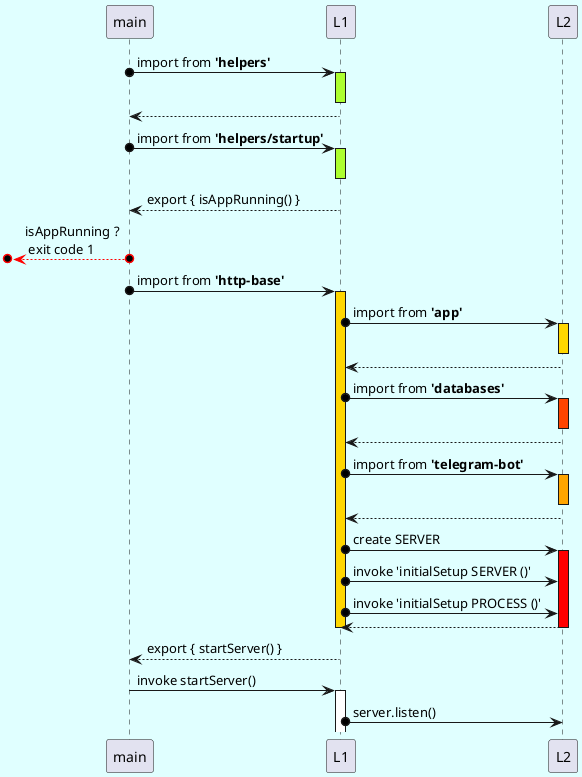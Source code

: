 @startuml Startup Flow Sequence
scale 1.0
' skinparam Handwritten true
skinparam BackgroundColor lightcyan

' !$colorA = "Red"
' create L2
main o-> L1 ++ #GreenYellow: import from **'helpers'**
deactivate L1
main <-- L1

main o-> L1 ++ #GreenYellow: import from **'helpers/startup'**
deactivate L1
main <-- L1: export { isAppRunning() }

[o<-[#Red]-o main: isAppRunning ? \n exit code 1

main o-> L1 : import from **'http-base'**
activate L1 #Gold
    L1 o-> L2 ++ #Gold: import from **'app'**
    deactivate L2
    L1 <-- L2
    L1 o-> L2 ++ #OrangeRed: import from **'databases'**
    deactivate L2
    L1 <-- L2
    L1 o-> L2 ++ #orange: import from **'telegram-bot'**
    deactivate L2
    L1 <-- L2
    L1 o-> L2 ++ #red : create SERVER
    L1 o-> L2: invoke 'initialSetup SERVER ()'
    L1 o-> L2: invoke 'initialSetup PROCESS ()'
    L1 <-- L2 --
deactivate L1
main <-- L1: export { startServer() }

main -> L1: invoke startServer()
activate L1
L1 o-> L2: server.listen()

' group My own label [My own label 2]
'     Alice -> Log : Log attack start
'     loop 1000 times
'         Alice -[#Red]->o Bob: DNS Attack
'     end
'     Alice -> Log : Log attack end
' end

@enduml
